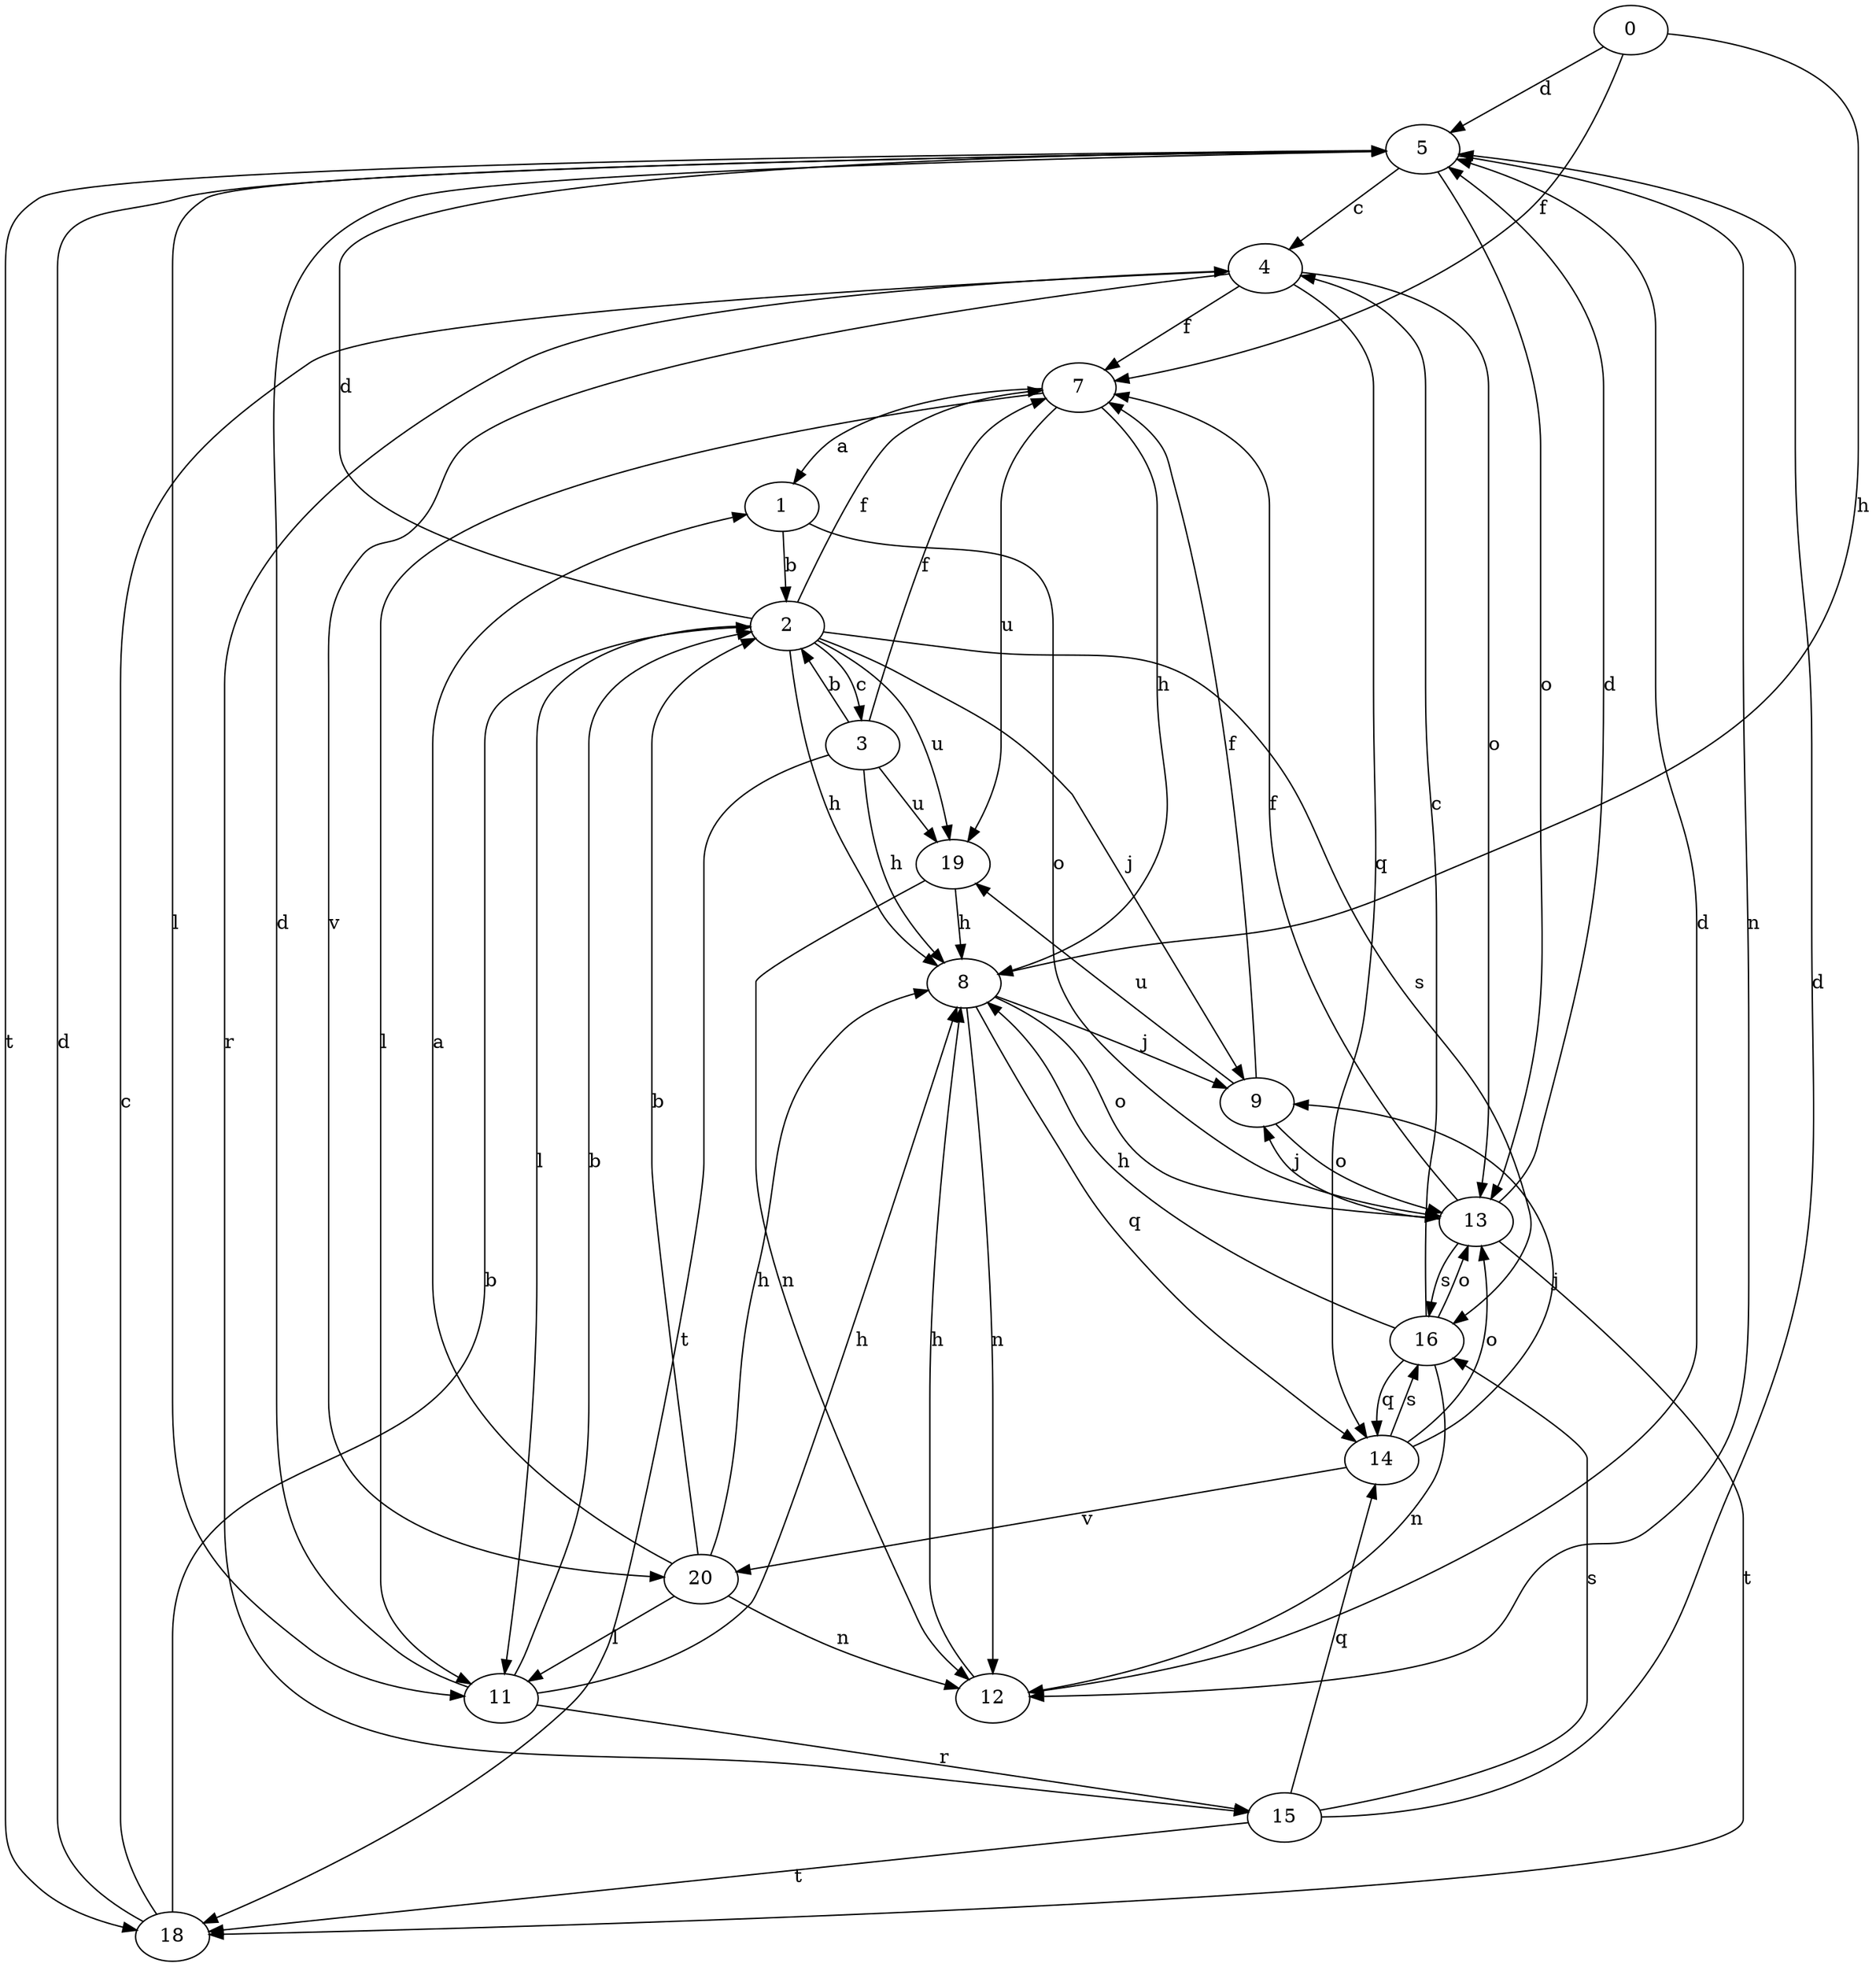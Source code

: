 strict digraph  {
0;
1;
2;
3;
4;
5;
7;
8;
9;
11;
12;
13;
14;
15;
16;
18;
19;
20;
0 -> 5  [label=d];
0 -> 7  [label=f];
0 -> 8  [label=h];
1 -> 2  [label=b];
1 -> 13  [label=o];
2 -> 3  [label=c];
2 -> 5  [label=d];
2 -> 7  [label=f];
2 -> 8  [label=h];
2 -> 9  [label=j];
2 -> 11  [label=l];
2 -> 16  [label=s];
2 -> 19  [label=u];
3 -> 2  [label=b];
3 -> 7  [label=f];
3 -> 8  [label=h];
3 -> 18  [label=t];
3 -> 19  [label=u];
4 -> 7  [label=f];
4 -> 13  [label=o];
4 -> 14  [label=q];
4 -> 15  [label=r];
4 -> 20  [label=v];
5 -> 4  [label=c];
5 -> 11  [label=l];
5 -> 12  [label=n];
5 -> 13  [label=o];
5 -> 18  [label=t];
7 -> 1  [label=a];
7 -> 8  [label=h];
7 -> 11  [label=l];
7 -> 19  [label=u];
8 -> 9  [label=j];
8 -> 12  [label=n];
8 -> 13  [label=o];
8 -> 14  [label=q];
9 -> 7  [label=f];
9 -> 13  [label=o];
9 -> 19  [label=u];
11 -> 2  [label=b];
11 -> 5  [label=d];
11 -> 8  [label=h];
11 -> 15  [label=r];
12 -> 5  [label=d];
12 -> 8  [label=h];
13 -> 5  [label=d];
13 -> 7  [label=f];
13 -> 9  [label=j];
13 -> 16  [label=s];
13 -> 18  [label=t];
14 -> 9  [label=j];
14 -> 13  [label=o];
14 -> 16  [label=s];
14 -> 20  [label=v];
15 -> 5  [label=d];
15 -> 14  [label=q];
15 -> 16  [label=s];
15 -> 18  [label=t];
16 -> 4  [label=c];
16 -> 8  [label=h];
16 -> 12  [label=n];
16 -> 13  [label=o];
16 -> 14  [label=q];
18 -> 2  [label=b];
18 -> 4  [label=c];
18 -> 5  [label=d];
19 -> 8  [label=h];
19 -> 12  [label=n];
20 -> 1  [label=a];
20 -> 2  [label=b];
20 -> 8  [label=h];
20 -> 11  [label=l];
20 -> 12  [label=n];
}
